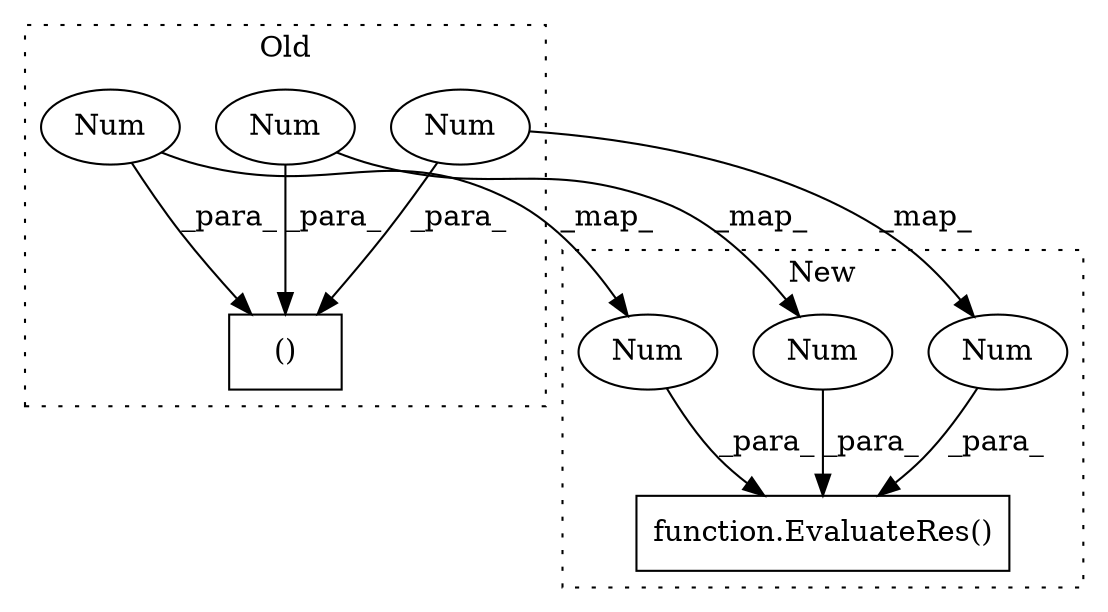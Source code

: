 digraph G {
subgraph cluster0 {
1 [label="()" a="54" s="4949" l="11" shape="box"];
4 [label="Num" a="76" s="4951" l="3" shape="ellipse"];
6 [label="Num" a="76" s="4956" l="4" shape="ellipse"];
8 [label="Num" a="76" s="4948" l="1" shape="ellipse"];
label = "Old";
style="dotted";
}
subgraph cluster1 {
2 [label="function.EvaluateRes()" a="75" s="4999,5023" l="12,1" shape="box"];
3 [label="Num" a="76" s="5014" l="3" shape="ellipse"];
5 [label="Num" a="76" s="5019" l="4" shape="ellipse"];
7 [label="Num" a="76" s="5011" l="1" shape="ellipse"];
label = "New";
style="dotted";
}
3 -> 2 [label="_para_"];
4 -> 3 [label="_map_"];
4 -> 1 [label="_para_"];
5 -> 2 [label="_para_"];
6 -> 5 [label="_map_"];
6 -> 1 [label="_para_"];
7 -> 2 [label="_para_"];
8 -> 7 [label="_map_"];
8 -> 1 [label="_para_"];
}